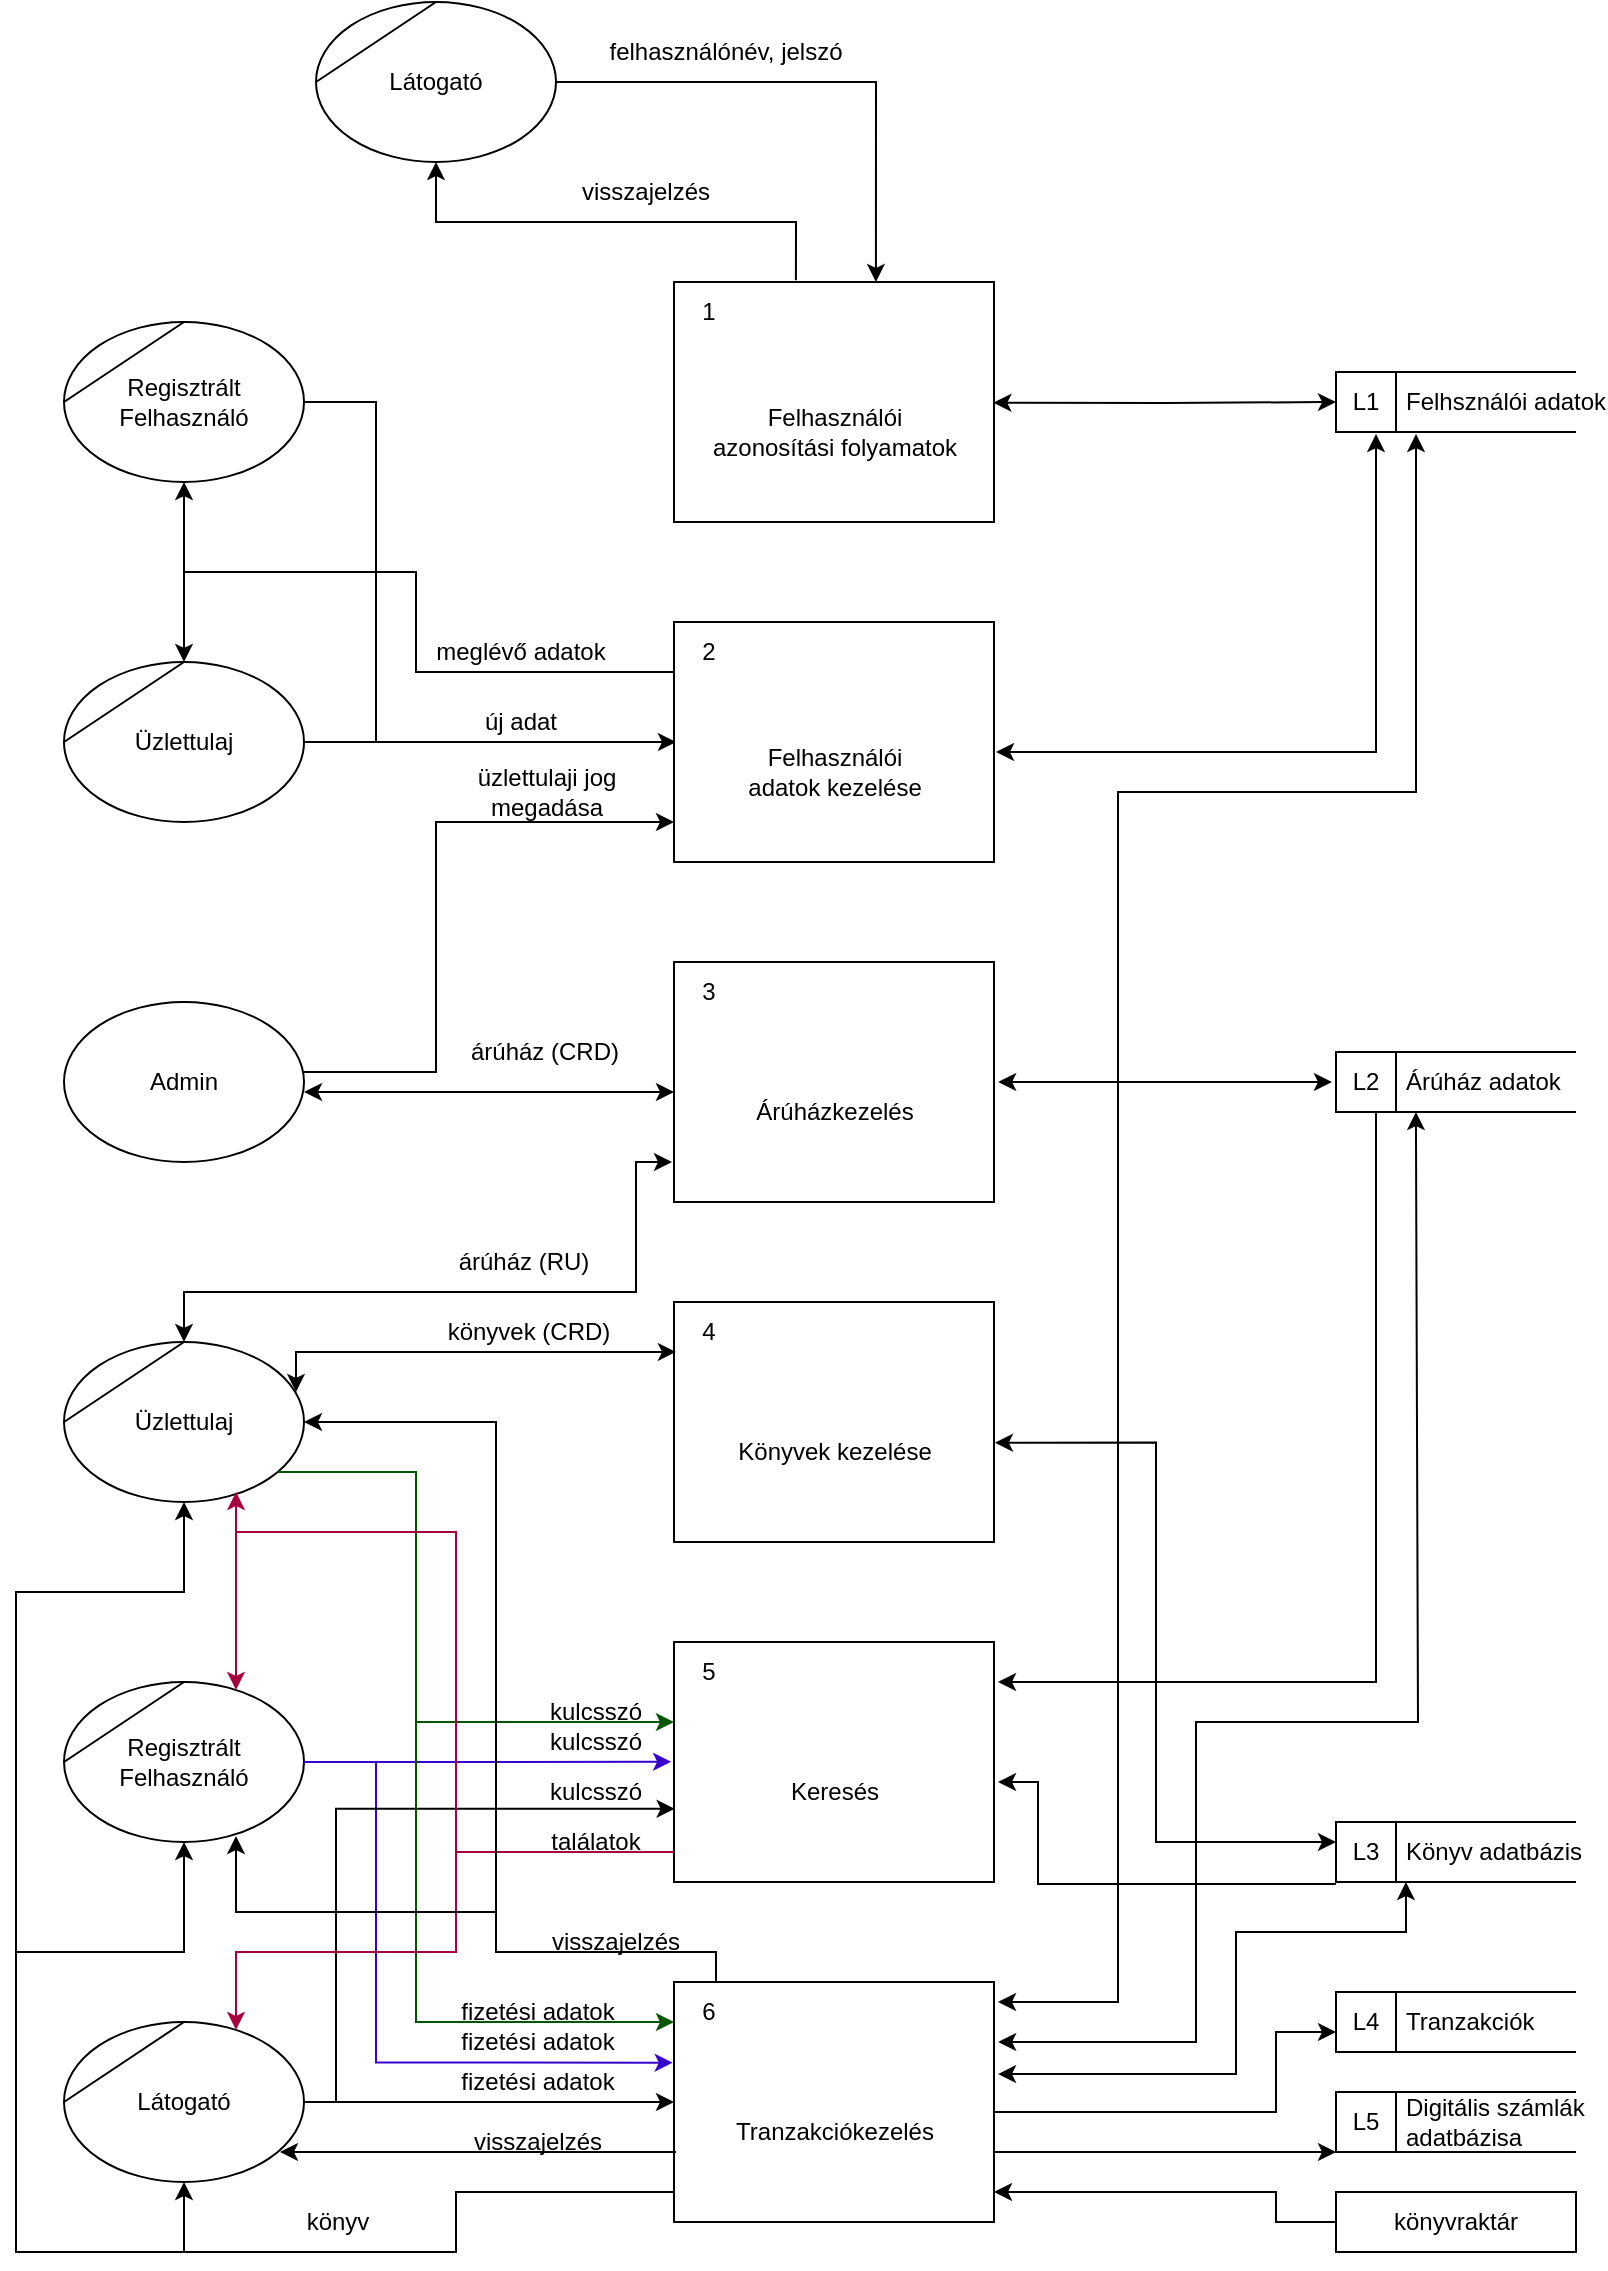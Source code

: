 <mxfile version="20.8.20" type="device"><diagram id="ELyUdFmpg7VL_gQuP_KO" name="Page-1"><mxGraphModel dx="872" dy="1345" grid="1" gridSize="10" guides="1" tooltips="1" connect="1" arrows="1" fold="1" page="1" pageScale="1" pageWidth="827" pageHeight="1169" math="0" shadow="0"><root><mxCell id="0"/><mxCell id="1" parent="0"/><mxCell id="bmf6GvLUzT8sXOdq7gr9-1" value="Regisztrált&lt;br&gt;Felhasználó" style="shape=stencil(tZRtjoMgEIZPw98GJR6gYXfvQe10nZQCAbYft99RNKlW7GajiTGZeeXhnZGBCRka5YCVvGHig5VlwTm9Kb5NYhUc1DElr8qjOmhISojenuGGx9gz0DTgMbaq+GR8T9+0j5C1NYYgaE0YKU86wRQaWsvvCdZv/xhFjvgXiOB7kynLyq+/Y3fVNuBiI79j7OB+db/rgceOi61+3Grg4v9YISmTO9xCHlR9/vb2xxxnzYDW6AK8OfLTeZzO66ynzM5CnqyHBUsn1DqN9UITnWoH/kUY5Iu9PtVUzRY1jx4IGk22K9UioSs+44+uvFxl3bKX1nTZdE12iV8=);whiteSpace=wrap;html=1;" parent="1" vertex="1"><mxGeometry x="34" y="865" width="120" height="80" as="geometry"/></mxCell><mxCell id="bmf6GvLUzT8sXOdq7gr9-43" style="edgeStyle=orthogonalEdgeStyle;rounded=0;orthogonalLoop=1;jettySize=auto;html=1;startArrow=classic;startFill=1;endArrow=classic;endFill=1;" parent="1" edge="1"><mxGeometry relative="1" as="geometry"><Array as="points"><mxPoint x="170" y="570"/><mxPoint x="340" y="570"/></Array><mxPoint x="154" y="570" as="sourcePoint"/><mxPoint x="339" y="570" as="targetPoint"/></mxGeometry></mxCell><mxCell id="bmf6GvLUzT8sXOdq7gr9-31" style="edgeStyle=orthogonalEdgeStyle;rounded=0;orthogonalLoop=1;jettySize=auto;html=1;exitX=1;exitY=0.5;exitDx=0;exitDy=0;entryX=0.631;entryY=0;entryDx=0;entryDy=0;entryPerimeter=0;" parent="1" source="bmf6GvLUzT8sXOdq7gr9-3" target="bmf6GvLUzT8sXOdq7gr9-26" edge="1"><mxGeometry relative="1" as="geometry"/></mxCell><mxCell id="bmf6GvLUzT8sXOdq7gr9-3" value="Látogató" style="shape=stencil(tZRtjoMgEIZPw98GJR6gYXfvQe10nZQCAbYft99RNKlW7GajiTGZeeXhnZGBCRka5YCVvGHig5VlwTm9Kb5NYhUc1DElr8qjOmhISojenuGGx9gz0DTgMbaq+GR8T9+0j5C1NYYgaE0YKU86wRQaWsvvCdZv/xhFjvgXiOB7kynLyq+/Y3fVNuBiI79j7OB+db/rgceOi61+3Grg4v9YISmTO9xCHlR9/vb2xxxnzYDW6AK8OfLTeZzO66ynzM5CnqyHBUsn1DqN9UITnWoH/kUY5Iu9PtVUzRY1jx4IGk22K9UioSs+44+uvFxl3bKX1nTZdE12iV8=);whiteSpace=wrap;html=1;" parent="1" vertex="1"><mxGeometry x="160" y="25" width="120" height="80" as="geometry"/></mxCell><mxCell id="bmf6GvLUzT8sXOdq7gr9-16" value="Tranzakciókezelés" style="html=1;dashed=0;whitespace=wrap;shape=mxgraph.dfd.process;align=center;container=1;collapsible=0;spacingTop=30;" parent="1" vertex="1"><mxGeometry x="339" y="1015" width="160" height="120" as="geometry"/></mxCell><mxCell id="bmf6GvLUzT8sXOdq7gr9-17" value="6" style="text;html=1;strokeColor=none;fillColor=none;align=center;verticalAlign=middle;whiteSpace=wrap;rounded=0;movable=0;resizable=0;rotatable=0;cloneable=0;deletable=0;connectable=0;allowArrows=0;pointerEvents=1;" parent="bmf6GvLUzT8sXOdq7gr9-16" vertex="1"><mxGeometry width="35" height="30" as="geometry"/></mxCell><mxCell id="bmf6GvLUzT8sXOdq7gr9-18" value="" style="text;html=1;strokeColor=none;fillColor=none;align=left;verticalAlign=middle;whiteSpace=wrap;rounded=0;movable=0;resizable=0;connectable=0;allowArrows=0;rotatable=0;cloneable=0;deletable=0;spacingLeft=6;autosize=1;resizeWidth=0;" parent="bmf6GvLUzT8sXOdq7gr9-16" vertex="1"><mxGeometry x="35" y="-5" width="50" height="40" as="geometry"/></mxCell><mxCell id="bmf6GvLUzT8sXOdq7gr9-22" value="Árúházkezelés" style="html=1;dashed=0;whitespace=wrap;shape=mxgraph.dfd.process;align=center;container=1;collapsible=0;spacingTop=30;" parent="1" vertex="1"><mxGeometry x="339" y="505" width="160" height="120" as="geometry"/></mxCell><mxCell id="bmf6GvLUzT8sXOdq7gr9-23" value="3" style="text;html=1;strokeColor=none;fillColor=none;align=center;verticalAlign=middle;whiteSpace=wrap;rounded=0;movable=0;resizable=0;rotatable=0;cloneable=0;deletable=0;connectable=0;allowArrows=0;pointerEvents=1;" parent="bmf6GvLUzT8sXOdq7gr9-22" vertex="1"><mxGeometry width="35" height="30" as="geometry"/></mxCell><mxCell id="bmf6GvLUzT8sXOdq7gr9-24" value="" style="text;html=1;strokeColor=none;fillColor=none;align=left;verticalAlign=middle;whiteSpace=wrap;rounded=0;movable=0;resizable=0;connectable=0;allowArrows=0;rotatable=0;cloneable=0;deletable=0;spacingLeft=6;autosize=1;resizeWidth=0;" parent="bmf6GvLUzT8sXOdq7gr9-22" vertex="1"><mxGeometry x="35" y="-5" width="50" height="40" as="geometry"/></mxCell><mxCell id="bmf6GvLUzT8sXOdq7gr9-26" value="Felhasználói &lt;br&gt;azonosítási folyamatok" style="html=1;dashed=0;whitespace=wrap;shape=mxgraph.dfd.process;align=center;container=1;collapsible=0;spacingTop=30;" parent="1" vertex="1"><mxGeometry x="339" y="165" width="160" height="120" as="geometry"/></mxCell><mxCell id="bmf6GvLUzT8sXOdq7gr9-27" value="1" style="text;html=1;strokeColor=none;fillColor=none;align=center;verticalAlign=middle;whiteSpace=wrap;rounded=0;movable=0;resizable=0;rotatable=0;cloneable=0;deletable=0;connectable=0;allowArrows=0;pointerEvents=1;" parent="bmf6GvLUzT8sXOdq7gr9-26" vertex="1"><mxGeometry width="35" height="30" as="geometry"/></mxCell><mxCell id="bmf6GvLUzT8sXOdq7gr9-28" value="" style="text;html=1;strokeColor=none;fillColor=none;align=left;verticalAlign=middle;whiteSpace=wrap;rounded=0;movable=0;resizable=0;connectable=0;allowArrows=0;rotatable=0;cloneable=0;deletable=0;spacingLeft=6;autosize=1;resizeWidth=0;" parent="bmf6GvLUzT8sXOdq7gr9-26" vertex="1"><mxGeometry x="35" y="-5" width="50" height="40" as="geometry"/></mxCell><mxCell id="bmf6GvLUzT8sXOdq7gr9-32" value="Felhsználói adatok" style="html=1;dashed=0;whitespace=wrap;shape=mxgraph.dfd.dataStoreID;align=left;spacingLeft=33;container=1;collapsible=0;autosize=0;" parent="1" vertex="1"><mxGeometry x="670" y="210" width="120" height="30" as="geometry"/></mxCell><mxCell id="bmf6GvLUzT8sXOdq7gr9-33" value="L1" style="text;html=1;strokeColor=none;fillColor=none;align=center;verticalAlign=middle;whiteSpace=wrap;rounded=0;movable=0;resizable=0;rotatable=0;cloneable=0;deletable=0;allowArrows=0;connectable=0;" parent="bmf6GvLUzT8sXOdq7gr9-32" vertex="1"><mxGeometry width="30" height="30" as="geometry"/></mxCell><mxCell id="bmf6GvLUzT8sXOdq7gr9-35" style="edgeStyle=orthogonalEdgeStyle;rounded=0;orthogonalLoop=1;jettySize=auto;html=1;entryX=0.998;entryY=0.503;entryDx=0;entryDy=0;entryPerimeter=0;startArrow=classic;startFill=1;" parent="1" target="bmf6GvLUzT8sXOdq7gr9-26" edge="1"><mxGeometry relative="1" as="geometry"><mxPoint x="670" y="225" as="sourcePoint"/><mxPoint x="524" y="225" as="targetPoint"/></mxGeometry></mxCell><mxCell id="bmf6GvLUzT8sXOdq7gr9-36" value="felhasználónév, jelszó" style="text;html=1;strokeColor=none;fillColor=none;align=center;verticalAlign=middle;whiteSpace=wrap;rounded=0;" parent="1" vertex="1"><mxGeometry x="290" y="35" width="150" height="30" as="geometry"/></mxCell><mxCell id="bmf6GvLUzT8sXOdq7gr9-42" style="edgeStyle=orthogonalEdgeStyle;rounded=0;orthogonalLoop=1;jettySize=auto;html=1;startArrow=classic;startFill=1;" parent="1" edge="1"><mxGeometry relative="1" as="geometry"><mxPoint x="690" y="241" as="sourcePoint"/><mxPoint x="500" y="400" as="targetPoint"/><Array as="points"><mxPoint x="690" y="400"/></Array></mxGeometry></mxCell><mxCell id="bmf6GvLUzT8sXOdq7gr9-44" value="Árúház adatok" style="html=1;dashed=0;whitespace=wrap;shape=mxgraph.dfd.dataStoreID;align=left;spacingLeft=33;container=1;collapsible=0;autosize=0;" parent="1" vertex="1"><mxGeometry x="670" y="550" width="120" height="30" as="geometry"/></mxCell><mxCell id="bmf6GvLUzT8sXOdq7gr9-45" value="L2" style="text;html=1;strokeColor=none;fillColor=none;align=center;verticalAlign=middle;whiteSpace=wrap;rounded=0;movable=0;resizable=0;rotatable=0;cloneable=0;deletable=0;allowArrows=0;connectable=0;" parent="bmf6GvLUzT8sXOdq7gr9-44" vertex="1"><mxGeometry width="30" height="30" as="geometry"/></mxCell><mxCell id="bmf6GvLUzT8sXOdq7gr9-47" style="edgeStyle=orthogonalEdgeStyle;rounded=0;orthogonalLoop=1;jettySize=auto;html=1;startArrow=classic;startFill=1;exitX=-0.017;exitY=0.5;exitDx=0;exitDy=0;exitPerimeter=0;entryX=1.013;entryY=0.5;entryDx=0;entryDy=0;entryPerimeter=0;" parent="1" source="bmf6GvLUzT8sXOdq7gr9-44" target="bmf6GvLUzT8sXOdq7gr9-22" edge="1"><mxGeometry relative="1" as="geometry"><mxPoint x="673" y="217" as="sourcePoint"/><mxPoint x="551" y="585" as="targetPoint"/><Array as="points"/></mxGeometry></mxCell><mxCell id="bmf6GvLUzT8sXOdq7gr9-62" style="edgeStyle=orthogonalEdgeStyle;rounded=0;orthogonalLoop=1;jettySize=auto;html=1;startArrow=none;startFill=0;exitX=-0.033;exitY=0.7;exitDx=0;exitDy=0;exitPerimeter=0;" parent="1" edge="1"><mxGeometry relative="1" as="geometry"><mxPoint x="670.04" y="966" as="sourcePoint"/><mxPoint x="501" y="915" as="targetPoint"/><Array as="points"><mxPoint x="521" y="966"/><mxPoint x="521" y="915"/></Array></mxGeometry></mxCell><mxCell id="bmf6GvLUzT8sXOdq7gr9-63" style="edgeStyle=orthogonalEdgeStyle;rounded=0;orthogonalLoop=1;jettySize=auto;html=1;startArrow=classic;startFill=1;exitX=0;exitY=0.667;exitDx=0;exitDy=0;exitPerimeter=0;entryX=1.013;entryY=0.5;entryDx=0;entryDy=0;entryPerimeter=0;endArrow=none;endFill=0;" parent="1" edge="1" source="bmf6GvLUzT8sXOdq7gr9-66"><mxGeometry relative="1" as="geometry"><mxPoint x="670" y="1089.41" as="sourcePoint"/><mxPoint x="499" y="1089.41" as="targetPoint"/><Array as="points"><mxPoint x="640" y="1040"/><mxPoint x="640" y="1080"/><mxPoint x="499" y="1080"/></Array></mxGeometry></mxCell><mxCell id="bmf6GvLUzT8sXOdq7gr9-66" value="Tranzakciók" style="html=1;dashed=0;whitespace=wrap;shape=mxgraph.dfd.dataStoreID;align=left;spacingLeft=33;container=1;collapsible=0;autosize=0;" parent="1" vertex="1"><mxGeometry x="670" y="1020" width="120" height="30" as="geometry"/></mxCell><mxCell id="bmf6GvLUzT8sXOdq7gr9-67" value="L4" style="text;html=1;strokeColor=none;fillColor=none;align=center;verticalAlign=middle;whiteSpace=wrap;rounded=0;movable=0;resizable=0;rotatable=0;cloneable=0;deletable=0;allowArrows=0;connectable=0;" parent="bmf6GvLUzT8sXOdq7gr9-66" vertex="1"><mxGeometry width="30" height="30" as="geometry"/></mxCell><mxCell id="bmf6GvLUzT8sXOdq7gr9-69" style="edgeStyle=orthogonalEdgeStyle;rounded=0;orthogonalLoop=1;jettySize=auto;html=1;exitX=1;exitY=0.5;exitDx=0;exitDy=0;startArrow=none;startFill=0;endArrow=classic;endFill=1;entryX=-0.009;entryY=0.499;entryDx=0;entryDy=0;entryPerimeter=0;fillColor=#6a00ff;strokeColor=#3700CC;" parent="1" source="bmf6GvLUzT8sXOdq7gr9-1" edge="1"><mxGeometry relative="1" as="geometry"><mxPoint x="154" y="905" as="sourcePoint"/><mxPoint x="337.56" y="904.88" as="targetPoint"/></mxGeometry></mxCell><mxCell id="bmf6GvLUzT8sXOdq7gr9-71" style="edgeStyle=orthogonalEdgeStyle;rounded=0;orthogonalLoop=1;jettySize=auto;html=1;exitX=1;exitY=0.5;exitDx=0;exitDy=0;startArrow=none;startFill=0;endArrow=classic;endFill=1;entryX=-0.004;entryY=0.336;entryDx=0;entryDy=0;entryPerimeter=0;fillColor=#6a00ff;strokeColor=#3700CC;" parent="1" source="bmf6GvLUzT8sXOdq7gr9-1" target="bmf6GvLUzT8sXOdq7gr9-16" edge="1"><mxGeometry relative="1" as="geometry"><mxPoint x="154" y="905" as="sourcePoint"/><mxPoint x="339" y="998" as="targetPoint"/><Array as="points"><mxPoint x="190" y="905"/><mxPoint x="190" y="1055"/></Array></mxGeometry></mxCell><mxCell id="bmf6GvLUzT8sXOdq7gr9-73" style="edgeStyle=orthogonalEdgeStyle;rounded=0;orthogonalLoop=1;jettySize=auto;html=1;exitX=1;exitY=0.5;exitDx=0;exitDy=0;startArrow=none;startFill=0;endArrow=classic;endFill=1;" parent="1" source="bmf6GvLUzT8sXOdq7gr9-72" target="bmf6GvLUzT8sXOdq7gr9-16" edge="1"><mxGeometry relative="1" as="geometry"/></mxCell><mxCell id="bmf6GvLUzT8sXOdq7gr9-75" style="edgeStyle=orthogonalEdgeStyle;rounded=0;orthogonalLoop=1;jettySize=auto;html=1;exitX=1;exitY=0.5;exitDx=0;exitDy=0;entryX=0.002;entryY=0.695;entryDx=0;entryDy=0;entryPerimeter=0;startArrow=none;startFill=0;endArrow=classic;endFill=1;" parent="1" source="bmf6GvLUzT8sXOdq7gr9-72" edge="1"><mxGeometry relative="1" as="geometry"><Array as="points"><mxPoint x="170" y="1075"/><mxPoint x="170" y="928"/></Array><mxPoint x="339.32" y="928.4" as="targetPoint"/></mxGeometry></mxCell><mxCell id="bmf6GvLUzT8sXOdq7gr9-72" value="Látogató" style="shape=stencil(tZRtjoMgEIZPw98GJR6gYXfvQe10nZQCAbYft99RNKlW7GajiTGZeeXhnZGBCRka5YCVvGHig5VlwTm9Kb5NYhUc1DElr8qjOmhISojenuGGx9gz0DTgMbaq+GR8T9+0j5C1NYYgaE0YKU86wRQaWsvvCdZv/xhFjvgXiOB7kynLyq+/Y3fVNuBiI79j7OB+db/rgceOi61+3Grg4v9YISmTO9xCHlR9/vb2xxxnzYDW6AK8OfLTeZzO66ynzM5CnqyHBUsn1DqN9UITnWoH/kUY5Iu9PtVUzRY1jx4IGk22K9UioSs+44+uvFxl3bKX1nTZdE12iV8=);whiteSpace=wrap;html=1;" parent="1" vertex="1"><mxGeometry x="34" y="1035" width="120" height="80" as="geometry"/></mxCell><mxCell id="bmf6GvLUzT8sXOdq7gr9-78" value="árúház (CRD)" style="text;html=1;strokeColor=none;fillColor=none;align=center;verticalAlign=middle;whiteSpace=wrap;rounded=0;" parent="1" vertex="1"><mxGeometry x="235" y="535" width="79" height="30" as="geometry"/></mxCell><mxCell id="bmf6GvLUzT8sXOdq7gr9-79" value="könyvek (CRD)" style="text;html=1;strokeColor=none;fillColor=none;align=center;verticalAlign=middle;whiteSpace=wrap;rounded=0;" parent="1" vertex="1"><mxGeometry x="214" y="675" width="104.5" height="30" as="geometry"/></mxCell><mxCell id="bmf6GvLUzT8sXOdq7gr9-82" style="edgeStyle=orthogonalEdgeStyle;rounded=0;orthogonalLoop=1;jettySize=auto;html=1;startArrow=classic;startFill=1;entryX=1.003;entryY=0.586;entryDx=0;entryDy=0;entryPerimeter=0;movable=1;resizable=1;rotatable=1;deletable=1;editable=1;locked=0;connectable=1;" parent="1" target="w9YzbprzWd_CjyiPxGt0-17" edge="1"><mxGeometry relative="1" as="geometry"><mxPoint x="670" y="945" as="sourcePoint"/><mxPoint x="499" y="744.96" as="targetPoint"/><Array as="points"><mxPoint x="580" y="945"/><mxPoint x="580" y="745"/></Array></mxGeometry></mxCell><mxCell id="mIAO0FL68zSb79Hgdtf9-5" value="" style="endArrow=classic;html=1;rounded=0;" parent="1" edge="1"><mxGeometry width="50" height="50" relative="1" as="geometry"><mxPoint x="690" y="580" as="sourcePoint"/><mxPoint x="501" y="865" as="targetPoint"/><Array as="points"><mxPoint x="690" y="865"/></Array></mxGeometry></mxCell><mxCell id="w9YzbprzWd_CjyiPxGt0-8" value="" style="endArrow=classic;startArrow=classic;html=1;rounded=0;exitX=1.013;exitY=0.25;exitDx=0;exitDy=0;exitPerimeter=0;entryX=0.333;entryY=1;entryDx=0;entryDy=0;entryPerimeter=0;" parent="1" source="bmf6GvLUzT8sXOdq7gr9-16" target="bmf6GvLUzT8sXOdq7gr9-44" edge="1"><mxGeometry width="50" height="50" relative="1" as="geometry"><mxPoint x="611" y="925" as="sourcePoint"/><mxPoint x="710" y="600" as="targetPoint"/><Array as="points"><mxPoint x="600" y="1045"/><mxPoint x="600" y="885"/><mxPoint x="711" y="885"/></Array></mxGeometry></mxCell><mxCell id="w9YzbprzWd_CjyiPxGt0-11" value="" style="endArrow=classic;startArrow=classic;html=1;rounded=0;entryX=0.258;entryY=1.133;entryDx=0;entryDy=0;entryPerimeter=0;" parent="1" edge="1"><mxGeometry width="50" height="50" relative="1" as="geometry"><mxPoint x="501" y="1061.01" as="sourcePoint"/><mxPoint x="704.96" y="965" as="targetPoint"/><Array as="points"><mxPoint x="620" y="1061"/><mxPoint x="620" y="990"/><mxPoint x="705" y="990"/></Array></mxGeometry></mxCell><mxCell id="w9YzbprzWd_CjyiPxGt0-12" value="" style="endArrow=classic;startArrow=classic;html=1;rounded=0;" parent="1" edge="1"><mxGeometry width="50" height="50" relative="1" as="geometry"><mxPoint x="501" y="1025" as="sourcePoint"/><mxPoint x="710" y="241" as="targetPoint"/><Array as="points"><mxPoint x="561" y="1025"/><mxPoint x="561" y="420"/><mxPoint x="640" y="420"/><mxPoint x="710" y="420"/></Array></mxGeometry></mxCell><mxCell id="w9YzbprzWd_CjyiPxGt0-14" value="Keresés" style="html=1;dashed=0;whitespace=wrap;shape=mxgraph.dfd.process2;align=center;container=1;collapsible=0;spacingTop=30;" parent="1" vertex="1"><mxGeometry x="339" y="845" width="160" height="120" as="geometry"/></mxCell><mxCell id="w9YzbprzWd_CjyiPxGt0-15" value="5" style="text;html=1;strokeColor=none;fillColor=none;align=center;verticalAlign=middle;whiteSpace=wrap;rounded=0;connectable=0;allowArrows=0;editable=1;movable=0;resizable=0;rotatable=0;deletable=0;locked=0;cloneable=0;" parent="w9YzbprzWd_CjyiPxGt0-14" vertex="1"><mxGeometry width="35" height="30" as="geometry"/></mxCell><mxCell id="w9YzbprzWd_CjyiPxGt0-16" value="" style="text;strokeColor=none;fillColor=none;align=left;verticalAlign=middle;whiteSpace=wrap;rounded=0;autosize=1;connectable=0;allowArrows=0;movable=0;resizable=0;rotatable=0;deletable=0;cloneable=0;spacingLeft=6;fontStyle=0;html=1;" parent="w9YzbprzWd_CjyiPxGt0-14" vertex="1"><mxGeometry x="35" y="-5" width="50" height="40" as="geometry"/></mxCell><mxCell id="w9YzbprzWd_CjyiPxGt0-17" value="Könyvek kezelése" style="html=1;dashed=0;whitespace=wrap;shape=mxgraph.dfd.process2;align=center;container=1;collapsible=0;spacingTop=30;" parent="1" vertex="1"><mxGeometry x="339" y="675" width="160" height="120" as="geometry"/></mxCell><mxCell id="w9YzbprzWd_CjyiPxGt0-18" value="4" style="text;html=1;strokeColor=none;fillColor=none;align=center;verticalAlign=middle;whiteSpace=wrap;rounded=0;connectable=0;allowArrows=0;editable=1;movable=0;resizable=0;rotatable=0;deletable=0;locked=0;cloneable=0;" parent="w9YzbprzWd_CjyiPxGt0-17" vertex="1"><mxGeometry width="35" height="30" as="geometry"/></mxCell><mxCell id="w9YzbprzWd_CjyiPxGt0-19" value="" style="text;strokeColor=none;fillColor=none;align=left;verticalAlign=middle;whiteSpace=wrap;rounded=0;autosize=1;connectable=0;allowArrows=0;movable=0;resizable=0;rotatable=0;deletable=0;cloneable=0;spacingLeft=6;fontStyle=0;html=1;" parent="w9YzbprzWd_CjyiPxGt0-17" vertex="1"><mxGeometry x="35" y="-5" width="50" height="40" as="geometry"/></mxCell><mxCell id="kEHa_uByfdEV3J5_fdSX-13" style="edgeStyle=orthogonalEdgeStyle;rounded=0;orthogonalLoop=1;jettySize=auto;html=1;startArrow=none;startFill=0;endArrow=classic;endFill=1;entryX=-0.004;entryY=0.336;entryDx=0;entryDy=0;entryPerimeter=0;fillColor=#008a00;strokeColor=#005700;" parent="w9YzbprzWd_CjyiPxGt0-17" edge="1"><mxGeometry relative="1" as="geometry"><mxPoint x="-189" y="85" as="sourcePoint"/><mxPoint x="-0.03" y="210" as="targetPoint"/><Array as="points"><mxPoint x="-184" y="85"/><mxPoint x="-129" y="85"/><mxPoint x="-129" y="210"/></Array></mxGeometry></mxCell><mxCell id="kEHa_uByfdEV3J5_fdSX-3" value="Regisztrált&lt;br&gt;Felhasználó" style="shape=stencil(tZRtjoMgEIZPw98GJR6gYXfvQe10nZQCAbYft99RNKlW7GajiTGZeeXhnZGBCRka5YCVvGHig5VlwTm9Kb5NYhUc1DElr8qjOmhISojenuGGx9gz0DTgMbaq+GR8T9+0j5C1NYYgaE0YKU86wRQaWsvvCdZv/xhFjvgXiOB7kynLyq+/Y3fVNuBiI79j7OB+db/rgceOi61+3Grg4v9YISmTO9xCHlR9/vb2xxxnzYDW6AK8OfLTeZzO66ynzM5CnqyHBUsn1DqN9UITnWoH/kUY5Iu9PtVUzRY1jx4IGk22K9UioSs+44+uvFxl3bKX1nTZdE12iV8=);whiteSpace=wrap;html=1;" parent="1" vertex="1"><mxGeometry x="34" y="185" width="120" height="80" as="geometry"/></mxCell><mxCell id="kEHa_uByfdEV3J5_fdSX-10" value="Üzlettulaj" style="shape=stencil(tZRtjoMgEIZPw98GJR6gYXfvQe10nZQCAbYft99RNKlW7GajiTGZeeXhnZGBCRka5YCVvGHig5VlwTm9Kb5NYhUc1DElr8qjOmhISojenuGGx9gz0DTgMbaq+GR8T9+0j5C1NYYgaE0YKU86wRQaWsvvCdZv/xhFjvgXiOB7kynLyq+/Y3fVNuBiI79j7OB+db/rgceOi61+3Grg4v9YISmTO9xCHlR9/vb2xxxnzYDW6AK8OfLTeZzO66ynzM5CnqyHBUsn1DqN9UITnWoH/kUY5Iu9PtVUzRY1jx4IGk22K9UioSs+44+uvFxl3bKX1nTZdE12iV8=);whiteSpace=wrap;html=1;" parent="1" vertex="1"><mxGeometry x="34" y="695" width="120" height="80" as="geometry"/></mxCell><mxCell id="kEHa_uByfdEV3J5_fdSX-16" style="edgeStyle=orthogonalEdgeStyle;rounded=0;orthogonalLoop=1;jettySize=auto;html=1;startArrow=none;startFill=0;endArrow=classic;endFill=1;entryX=-0.004;entryY=0.336;entryDx=0;entryDy=0;entryPerimeter=0;fillColor=#008a00;strokeColor=#005700;" parent="1" edge="1"><mxGeometry relative="1" as="geometry"><mxPoint x="141" y="760" as="sourcePoint"/><mxPoint x="339" y="1035" as="targetPoint"/><Array as="points"><mxPoint x="210" y="760"/><mxPoint x="210" y="1035"/></Array></mxGeometry></mxCell><mxCell id="kEHa_uByfdEV3J5_fdSX-19" style="edgeStyle=orthogonalEdgeStyle;rounded=0;orthogonalLoop=1;jettySize=auto;html=1;startArrow=classic;startFill=1;endArrow=classic;endFill=1;exitX=0.5;exitY=0;exitDx=0;exitDy=0;" parent="1" edge="1" source="kEHa_uByfdEV3J5_fdSX-10"><mxGeometry relative="1" as="geometry"><mxPoint x="160" y="710" as="sourcePoint"/><mxPoint x="338" y="605" as="targetPoint"/><Array as="points"><mxPoint x="94" y="670"/><mxPoint x="320" y="670"/><mxPoint x="320" y="605"/></Array></mxGeometry></mxCell><mxCell id="kEHa_uByfdEV3J5_fdSX-20" value="árúház (RU)" style="text;html=1;strokeColor=none;fillColor=none;align=center;verticalAlign=middle;whiteSpace=wrap;rounded=0;" parent="1" vertex="1"><mxGeometry x="214" y="640" width="100" height="30" as="geometry"/></mxCell><mxCell id="kEHa_uByfdEV3J5_fdSX-21" value="új adat" style="text;html=1;strokeColor=none;fillColor=none;align=center;verticalAlign=middle;whiteSpace=wrap;rounded=0;" parent="1" vertex="1"><mxGeometry x="190" y="370" width="144.5" height="30" as="geometry"/></mxCell><mxCell id="kEHa_uByfdEV3J5_fdSX-25" value="Üzlettulaj" style="shape=stencil(tZRtjoMgEIZPw98GJR6gYXfvQe10nZQCAbYft99RNKlW7GajiTGZeeXhnZGBCRka5YCVvGHig5VlwTm9Kb5NYhUc1DElr8qjOmhISojenuGGx9gz0DTgMbaq+GR8T9+0j5C1NYYgaE0YKU86wRQaWsvvCdZv/xhFjvgXiOB7kynLyq+/Y3fVNuBiI79j7OB+db/rgceOi61+3Grg4v9YISmTO9xCHlR9/vb2xxxnzYDW6AK8OfLTeZzO66ynzM5CnqyHBUsn1DqN9UITnWoH/kUY5Iu9PtVUzRY1jx4IGk22K9UioSs+44+uvFxl3bKX1nTZdE12iV8=);whiteSpace=wrap;html=1;" parent="1" vertex="1"><mxGeometry x="34" y="355" width="120" height="80" as="geometry"/></mxCell><mxCell id="kEHa_uByfdEV3J5_fdSX-26" style="edgeStyle=orthogonalEdgeStyle;rounded=0;orthogonalLoop=1;jettySize=auto;html=1;exitX=1;exitY=0.5;exitDx=0;exitDy=0;startArrow=none;startFill=0;endArrow=none;endFill=0;" parent="1" source="kEHa_uByfdEV3J5_fdSX-25" edge="1"><mxGeometry relative="1" as="geometry"><Array as="points"><mxPoint x="339" y="395"/></Array><mxPoint x="154" y="395" as="sourcePoint"/><mxPoint x="339" y="360" as="targetPoint"/></mxGeometry></mxCell><mxCell id="7ocaxqffEvuZtJ_4ptNl-1" style="edgeStyle=orthogonalEdgeStyle;rounded=0;orthogonalLoop=1;jettySize=auto;html=1;startArrow=none;startFill=0;endArrow=classic;endFill=1;" parent="1" edge="1"><mxGeometry relative="1" as="geometry"><Array as="points"><mxPoint x="154" y="560"/><mxPoint x="220" y="560"/><mxPoint x="220" y="435"/></Array><mxPoint x="154" y="560" as="sourcePoint"/><mxPoint x="339" y="435" as="targetPoint"/></mxGeometry></mxCell><mxCell id="7ocaxqffEvuZtJ_4ptNl-3" style="edgeStyle=orthogonalEdgeStyle;rounded=0;orthogonalLoop=1;jettySize=auto;html=1;exitX=1;exitY=0.5;exitDx=0;exitDy=0;startArrow=none;startFill=0;endArrow=classic;endFill=1;" parent="1" source="kEHa_uByfdEV3J5_fdSX-3" edge="1"><mxGeometry relative="1" as="geometry"><Array as="points"><mxPoint x="190" y="225"/><mxPoint x="190" y="395"/></Array><mxPoint x="154" y="395" as="sourcePoint"/><mxPoint x="340" y="395" as="targetPoint"/></mxGeometry></mxCell><mxCell id="7ocaxqffEvuZtJ_4ptNl-4" value="üzlettulaji jog megadása" style="text;html=1;strokeColor=none;fillColor=none;align=center;verticalAlign=middle;whiteSpace=wrap;rounded=0;" parent="1" vertex="1"><mxGeometry x="230" y="405" width="91" height="30" as="geometry"/></mxCell><mxCell id="7ocaxqffEvuZtJ_4ptNl-5" style="edgeStyle=orthogonalEdgeStyle;rounded=0;orthogonalLoop=1;jettySize=auto;html=1;entryX=0.5;entryY=1;entryDx=0;entryDy=0;exitX=0.381;exitY=-0.007;exitDx=0;exitDy=0;exitPerimeter=0;" parent="1" source="bmf6GvLUzT8sXOdq7gr9-26" target="bmf6GvLUzT8sXOdq7gr9-3" edge="1"><mxGeometry relative="1" as="geometry"><mxPoint x="400" y="145" as="sourcePoint"/><mxPoint x="587" y="155" as="targetPoint"/><Array as="points"><mxPoint x="400" y="135"/><mxPoint x="220" y="135"/></Array></mxGeometry></mxCell><mxCell id="7ocaxqffEvuZtJ_4ptNl-6" value="visszajelzés" style="text;html=1;strokeColor=none;fillColor=none;align=center;verticalAlign=middle;whiteSpace=wrap;rounded=0;" parent="1" vertex="1"><mxGeometry x="250" y="105" width="150" height="30" as="geometry"/></mxCell><mxCell id="7ocaxqffEvuZtJ_4ptNl-9" value="Könyv adatbázis" style="html=1;dashed=0;whitespace=wrap;shape=mxgraph.dfd.dataStoreID;align=left;spacingLeft=33;container=1;collapsible=0;autosize=0;" parent="1" vertex="1"><mxGeometry x="670" y="935" width="120" height="30" as="geometry"/></mxCell><mxCell id="7ocaxqffEvuZtJ_4ptNl-10" value="L3" style="text;html=1;strokeColor=none;fillColor=none;align=center;verticalAlign=middle;whiteSpace=wrap;rounded=0;movable=0;resizable=0;rotatable=0;cloneable=0;deletable=0;allowArrows=0;connectable=0;" parent="7ocaxqffEvuZtJ_4ptNl-9" vertex="1"><mxGeometry width="30" height="30" as="geometry"/></mxCell><mxCell id="7ocaxqffEvuZtJ_4ptNl-14" value="Felhasználói&lt;br style=&quot;border-color: var(--border-color);&quot;&gt;adatok kezelése" style="html=1;dashed=0;whitespace=wrap;shape=mxgraph.dfd.process;align=center;container=1;collapsible=0;spacingTop=30;" parent="1" vertex="1"><mxGeometry x="339" y="335" width="160" height="120" as="geometry"/></mxCell><mxCell id="7ocaxqffEvuZtJ_4ptNl-15" value="2" style="text;html=1;strokeColor=none;fillColor=none;align=center;verticalAlign=middle;whiteSpace=wrap;rounded=0;movable=0;resizable=0;rotatable=0;cloneable=0;deletable=0;connectable=0;allowArrows=0;pointerEvents=1;" parent="7ocaxqffEvuZtJ_4ptNl-14" vertex="1"><mxGeometry width="35" height="30" as="geometry"/></mxCell><mxCell id="7ocaxqffEvuZtJ_4ptNl-16" value="" style="text;html=1;strokeColor=none;fillColor=none;align=left;verticalAlign=middle;whiteSpace=wrap;rounded=0;movable=0;resizable=0;connectable=0;allowArrows=0;rotatable=0;cloneable=0;deletable=0;spacingLeft=6;autosize=1;resizeWidth=0;" parent="7ocaxqffEvuZtJ_4ptNl-14" vertex="1"><mxGeometry x="35" y="-5" width="50" height="40" as="geometry"/></mxCell><mxCell id="7ocaxqffEvuZtJ_4ptNl-17" style="edgeStyle=orthogonalEdgeStyle;rounded=0;orthogonalLoop=1;jettySize=auto;html=1;startArrow=classic;startFill=1;entryX=1.013;entryY=0.5;entryDx=0;entryDy=0;entryPerimeter=0;endArrow=none;endFill=0;" parent="1" edge="1"><mxGeometry relative="1" as="geometry"><mxPoint x="670" y="1100" as="sourcePoint"/><mxPoint x="499" y="1100.0" as="targetPoint"/><Array as="points"/></mxGeometry></mxCell><mxCell id="7ocaxqffEvuZtJ_4ptNl-18" value="Digitális számlák&lt;br&gt;adatbázisa" style="html=1;dashed=0;whitespace=wrap;shape=mxgraph.dfd.dataStoreID;align=left;spacingLeft=33;container=1;collapsible=0;autosize=0;" parent="1" vertex="1"><mxGeometry x="670" y="1070" width="120" height="30" as="geometry"/></mxCell><mxCell id="7ocaxqffEvuZtJ_4ptNl-19" value="L5" style="text;html=1;strokeColor=none;fillColor=none;align=center;verticalAlign=middle;whiteSpace=wrap;rounded=0;movable=0;resizable=0;rotatable=0;cloneable=0;deletable=0;allowArrows=0;connectable=0;" parent="7ocaxqffEvuZtJ_4ptNl-18" vertex="1"><mxGeometry width="30" height="30" as="geometry"/></mxCell><mxCell id="MLWLd50ZphxlGNlMroKZ-3" value="kulcsszó" style="text;html=1;strokeColor=none;fillColor=none;align=center;verticalAlign=middle;whiteSpace=wrap;rounded=0;" vertex="1" parent="1"><mxGeometry x="250" y="865" width="100" height="30" as="geometry"/></mxCell><mxCell id="MLWLd50ZphxlGNlMroKZ-4" value="kulcsszó" style="text;html=1;strokeColor=none;fillColor=none;align=center;verticalAlign=middle;whiteSpace=wrap;rounded=0;" vertex="1" parent="1"><mxGeometry x="250" y="880" width="100" height="30" as="geometry"/></mxCell><mxCell id="MLWLd50ZphxlGNlMroKZ-5" value="kulcsszó" style="text;html=1;strokeColor=none;fillColor=none;align=center;verticalAlign=middle;whiteSpace=wrap;rounded=0;" vertex="1" parent="1"><mxGeometry x="250" y="905" width="100" height="30" as="geometry"/></mxCell><mxCell id="MLWLd50ZphxlGNlMroKZ-6" value="Admin" style="ellipse;whiteSpace=wrap;html=1;" vertex="1" parent="1"><mxGeometry x="34" y="525" width="120" height="80" as="geometry"/></mxCell><mxCell id="MLWLd50ZphxlGNlMroKZ-7" value="könyvraktár" style="rounded=0;whiteSpace=wrap;html=1;" vertex="1" parent="1"><mxGeometry x="670" y="1120" width="120" height="30" as="geometry"/></mxCell><mxCell id="MLWLd50ZphxlGNlMroKZ-9" value="fizetési adatok" style="text;html=1;strokeColor=none;fillColor=none;align=center;verticalAlign=middle;whiteSpace=wrap;rounded=0;" vertex="1" parent="1"><mxGeometry x="221" y="1015" width="100" height="30" as="geometry"/></mxCell><mxCell id="MLWLd50ZphxlGNlMroKZ-10" value="fizetési adatok" style="text;html=1;strokeColor=none;fillColor=none;align=center;verticalAlign=middle;whiteSpace=wrap;rounded=0;" vertex="1" parent="1"><mxGeometry x="221" y="1030" width="100" height="30" as="geometry"/></mxCell><mxCell id="MLWLd50ZphxlGNlMroKZ-11" value="fizetési adatok" style="text;html=1;strokeColor=none;fillColor=none;align=center;verticalAlign=middle;whiteSpace=wrap;rounded=0;" vertex="1" parent="1"><mxGeometry x="221" y="1050" width="100" height="30" as="geometry"/></mxCell><mxCell id="MLWLd50ZphxlGNlMroKZ-16" value="" style="endArrow=classic;html=1;rounded=0;entryX=0.717;entryY=0.938;entryDx=0;entryDy=0;entryPerimeter=0;fillColor=#d80073;strokeColor=#A50040;" edge="1" parent="1" target="kEHa_uByfdEV3J5_fdSX-10"><mxGeometry width="50" height="50" relative="1" as="geometry"><mxPoint x="339" y="950" as="sourcePoint"/><mxPoint x="120" y="780" as="targetPoint"/><Array as="points"><mxPoint x="230" y="950"/><mxPoint x="230" y="790"/><mxPoint x="120" y="790"/></Array></mxGeometry></mxCell><mxCell id="MLWLd50ZphxlGNlMroKZ-17" value="találatok" style="text;html=1;strokeColor=none;fillColor=none;align=center;verticalAlign=middle;whiteSpace=wrap;rounded=0;" vertex="1" parent="1"><mxGeometry x="250" y="930" width="100" height="30" as="geometry"/></mxCell><mxCell id="MLWLd50ZphxlGNlMroKZ-18" value="" style="endArrow=classic;html=1;rounded=0;fillColor=#d80073;strokeColor=#A50040;" edge="1" parent="1"><mxGeometry width="50" height="50" relative="1" as="geometry"><mxPoint x="339" y="950" as="sourcePoint"/><mxPoint x="120" y="869" as="targetPoint"/><Array as="points"><mxPoint x="230" y="950"/><mxPoint x="230" y="790"/><mxPoint x="120" y="790"/></Array></mxGeometry></mxCell><mxCell id="MLWLd50ZphxlGNlMroKZ-19" value="" style="endArrow=classic;html=1;rounded=0;fillColor=#d80073;strokeColor=#A50040;" edge="1" parent="1"><mxGeometry width="50" height="50" relative="1" as="geometry"><mxPoint x="339" y="950" as="sourcePoint"/><mxPoint x="120" y="1039" as="targetPoint"/><Array as="points"><mxPoint x="230" y="950"/><mxPoint x="230" y="1000"/><mxPoint x="120" y="1000"/></Array></mxGeometry></mxCell><mxCell id="MLWLd50ZphxlGNlMroKZ-20" value="" style="endArrow=classic;html=1;rounded=0;exitX=0.006;exitY=0.708;exitDx=0;exitDy=0;exitPerimeter=0;" edge="1" parent="1" source="bmf6GvLUzT8sXOdq7gr9-16"><mxGeometry width="50" height="50" relative="1" as="geometry"><mxPoint x="320" y="1100" as="sourcePoint"/><mxPoint x="142" y="1100" as="targetPoint"/></mxGeometry></mxCell><mxCell id="MLWLd50ZphxlGNlMroKZ-21" value="visszajelzés" style="text;html=1;strokeColor=none;fillColor=none;align=center;verticalAlign=middle;whiteSpace=wrap;rounded=0;" vertex="1" parent="1"><mxGeometry x="221" y="1080" width="100" height="30" as="geometry"/></mxCell><mxCell id="MLWLd50ZphxlGNlMroKZ-22" value="" style="endArrow=classic;html=1;rounded=0;" edge="1" parent="1"><mxGeometry width="50" height="50" relative="1" as="geometry"><mxPoint x="360" y="1015" as="sourcePoint"/><mxPoint x="120" y="942" as="targetPoint"/><Array as="points"><mxPoint x="360" y="1000"/><mxPoint x="250" y="1000"/><mxPoint x="250" y="980"/><mxPoint x="120" y="980"/></Array></mxGeometry></mxCell><mxCell id="MLWLd50ZphxlGNlMroKZ-23" value="visszajelzés" style="text;html=1;strokeColor=none;fillColor=none;align=center;verticalAlign=middle;whiteSpace=wrap;rounded=0;" vertex="1" parent="1"><mxGeometry x="260" y="980" width="100" height="30" as="geometry"/></mxCell><mxCell id="MLWLd50ZphxlGNlMroKZ-24" value="" style="endArrow=classic;html=1;rounded=0;entryX=1;entryY=0.5;entryDx=0;entryDy=0;" edge="1" parent="1" target="kEHa_uByfdEV3J5_fdSX-10"><mxGeometry width="50" height="50" relative="1" as="geometry"><mxPoint x="360" y="1015" as="sourcePoint"/><mxPoint x="270" y="810" as="targetPoint"/><Array as="points"><mxPoint x="360" y="1000"/><mxPoint x="250" y="1000"/><mxPoint x="250" y="980"/><mxPoint x="250" y="735"/></Array></mxGeometry></mxCell><mxCell id="MLWLd50ZphxlGNlMroKZ-27" value="" style="endArrow=classic;startArrow=classic;html=1;rounded=0;entryX=0.006;entryY=0.208;entryDx=0;entryDy=0;entryPerimeter=0;" edge="1" parent="1" target="w9YzbprzWd_CjyiPxGt0-17"><mxGeometry width="50" height="50" relative="1" as="geometry"><mxPoint x="150" y="720" as="sourcePoint"/><mxPoint x="340" y="690" as="targetPoint"/><Array as="points"><mxPoint x="150" y="700"/></Array></mxGeometry></mxCell><mxCell id="MLWLd50ZphxlGNlMroKZ-28" value="" style="endArrow=classic;html=1;rounded=0;entryX=0.5;entryY=1;entryDx=0;entryDy=0;" edge="1" parent="1" target="kEHa_uByfdEV3J5_fdSX-3"><mxGeometry width="50" height="50" relative="1" as="geometry"><mxPoint x="339" y="360" as="sourcePoint"/><mxPoint x="90" y="320" as="targetPoint"/><Array as="points"><mxPoint x="210" y="360"/><mxPoint x="210" y="310"/><mxPoint x="94" y="310"/></Array></mxGeometry></mxCell><mxCell id="MLWLd50ZphxlGNlMroKZ-29" value="" style="endArrow=classic;html=1;rounded=0;entryX=0.5;entryY=0;entryDx=0;entryDy=0;" edge="1" parent="1" target="kEHa_uByfdEV3J5_fdSX-25"><mxGeometry width="50" height="50" relative="1" as="geometry"><mxPoint x="339" y="360" as="sourcePoint"/><mxPoint x="90" y="320" as="targetPoint"/><Array as="points"><mxPoint x="210" y="360"/><mxPoint x="210" y="310"/><mxPoint x="94" y="310"/></Array></mxGeometry></mxCell><mxCell id="MLWLd50ZphxlGNlMroKZ-30" value="meglévő adatok" style="text;html=1;strokeColor=none;fillColor=none;align=center;verticalAlign=middle;whiteSpace=wrap;rounded=0;" vertex="1" parent="1"><mxGeometry x="190" y="335" width="144.5" height="30" as="geometry"/></mxCell><mxCell id="MLWLd50ZphxlGNlMroKZ-31" value="" style="endArrow=classic;html=1;rounded=0;exitX=0;exitY=0.5;exitDx=0;exitDy=0;" edge="1" parent="1" source="MLWLd50ZphxlGNlMroKZ-7"><mxGeometry width="50" height="50" relative="1" as="geometry"><mxPoint x="140" y="1240" as="sourcePoint"/><mxPoint x="499" y="1120" as="targetPoint"/><Array as="points"><mxPoint x="640" y="1135"/><mxPoint x="640" y="1120"/></Array></mxGeometry></mxCell><mxCell id="MLWLd50ZphxlGNlMroKZ-32" value="" style="endArrow=classic;html=1;rounded=0;entryX=0.5;entryY=1;entryDx=0;entryDy=0;" edge="1" parent="1" target="bmf6GvLUzT8sXOdq7gr9-72"><mxGeometry width="50" height="50" relative="1" as="geometry"><mxPoint x="339" y="1120" as="sourcePoint"/><mxPoint x="10" y="1150" as="targetPoint"/><Array as="points"><mxPoint x="230" y="1120"/><mxPoint x="230" y="1150"/><mxPoint x="94" y="1150"/></Array></mxGeometry></mxCell><mxCell id="MLWLd50ZphxlGNlMroKZ-33" value="könyv" style="text;html=1;strokeColor=none;fillColor=none;align=center;verticalAlign=middle;whiteSpace=wrap;rounded=0;" vertex="1" parent="1"><mxGeometry x="121" y="1120" width="100" height="30" as="geometry"/></mxCell><mxCell id="MLWLd50ZphxlGNlMroKZ-35" value="" style="endArrow=classic;html=1;rounded=0;entryX=0.5;entryY=1;entryDx=0;entryDy=0;" edge="1" parent="1" target="bmf6GvLUzT8sXOdq7gr9-1"><mxGeometry width="50" height="50" relative="1" as="geometry"><mxPoint x="339" y="1120" as="sourcePoint"/><mxPoint x="10" y="1150" as="targetPoint"/><Array as="points"><mxPoint x="230" y="1120"/><mxPoint x="230" y="1150"/><mxPoint x="10" y="1150"/><mxPoint x="10" y="1000"/><mxPoint x="94" y="1000"/></Array></mxGeometry></mxCell><mxCell id="MLWLd50ZphxlGNlMroKZ-36" value="" style="endArrow=classic;html=1;rounded=0;entryX=0.5;entryY=1;entryDx=0;entryDy=0;" edge="1" parent="1" target="kEHa_uByfdEV3J5_fdSX-10"><mxGeometry width="50" height="50" relative="1" as="geometry"><mxPoint x="339" y="1120" as="sourcePoint"/><mxPoint x="10" y="1150" as="targetPoint"/><Array as="points"><mxPoint x="230" y="1120"/><mxPoint x="230" y="1150"/><mxPoint x="10" y="1150"/><mxPoint x="10" y="1000"/><mxPoint x="10" y="820"/><mxPoint x="94" y="820"/></Array></mxGeometry></mxCell></root></mxGraphModel></diagram></mxfile>